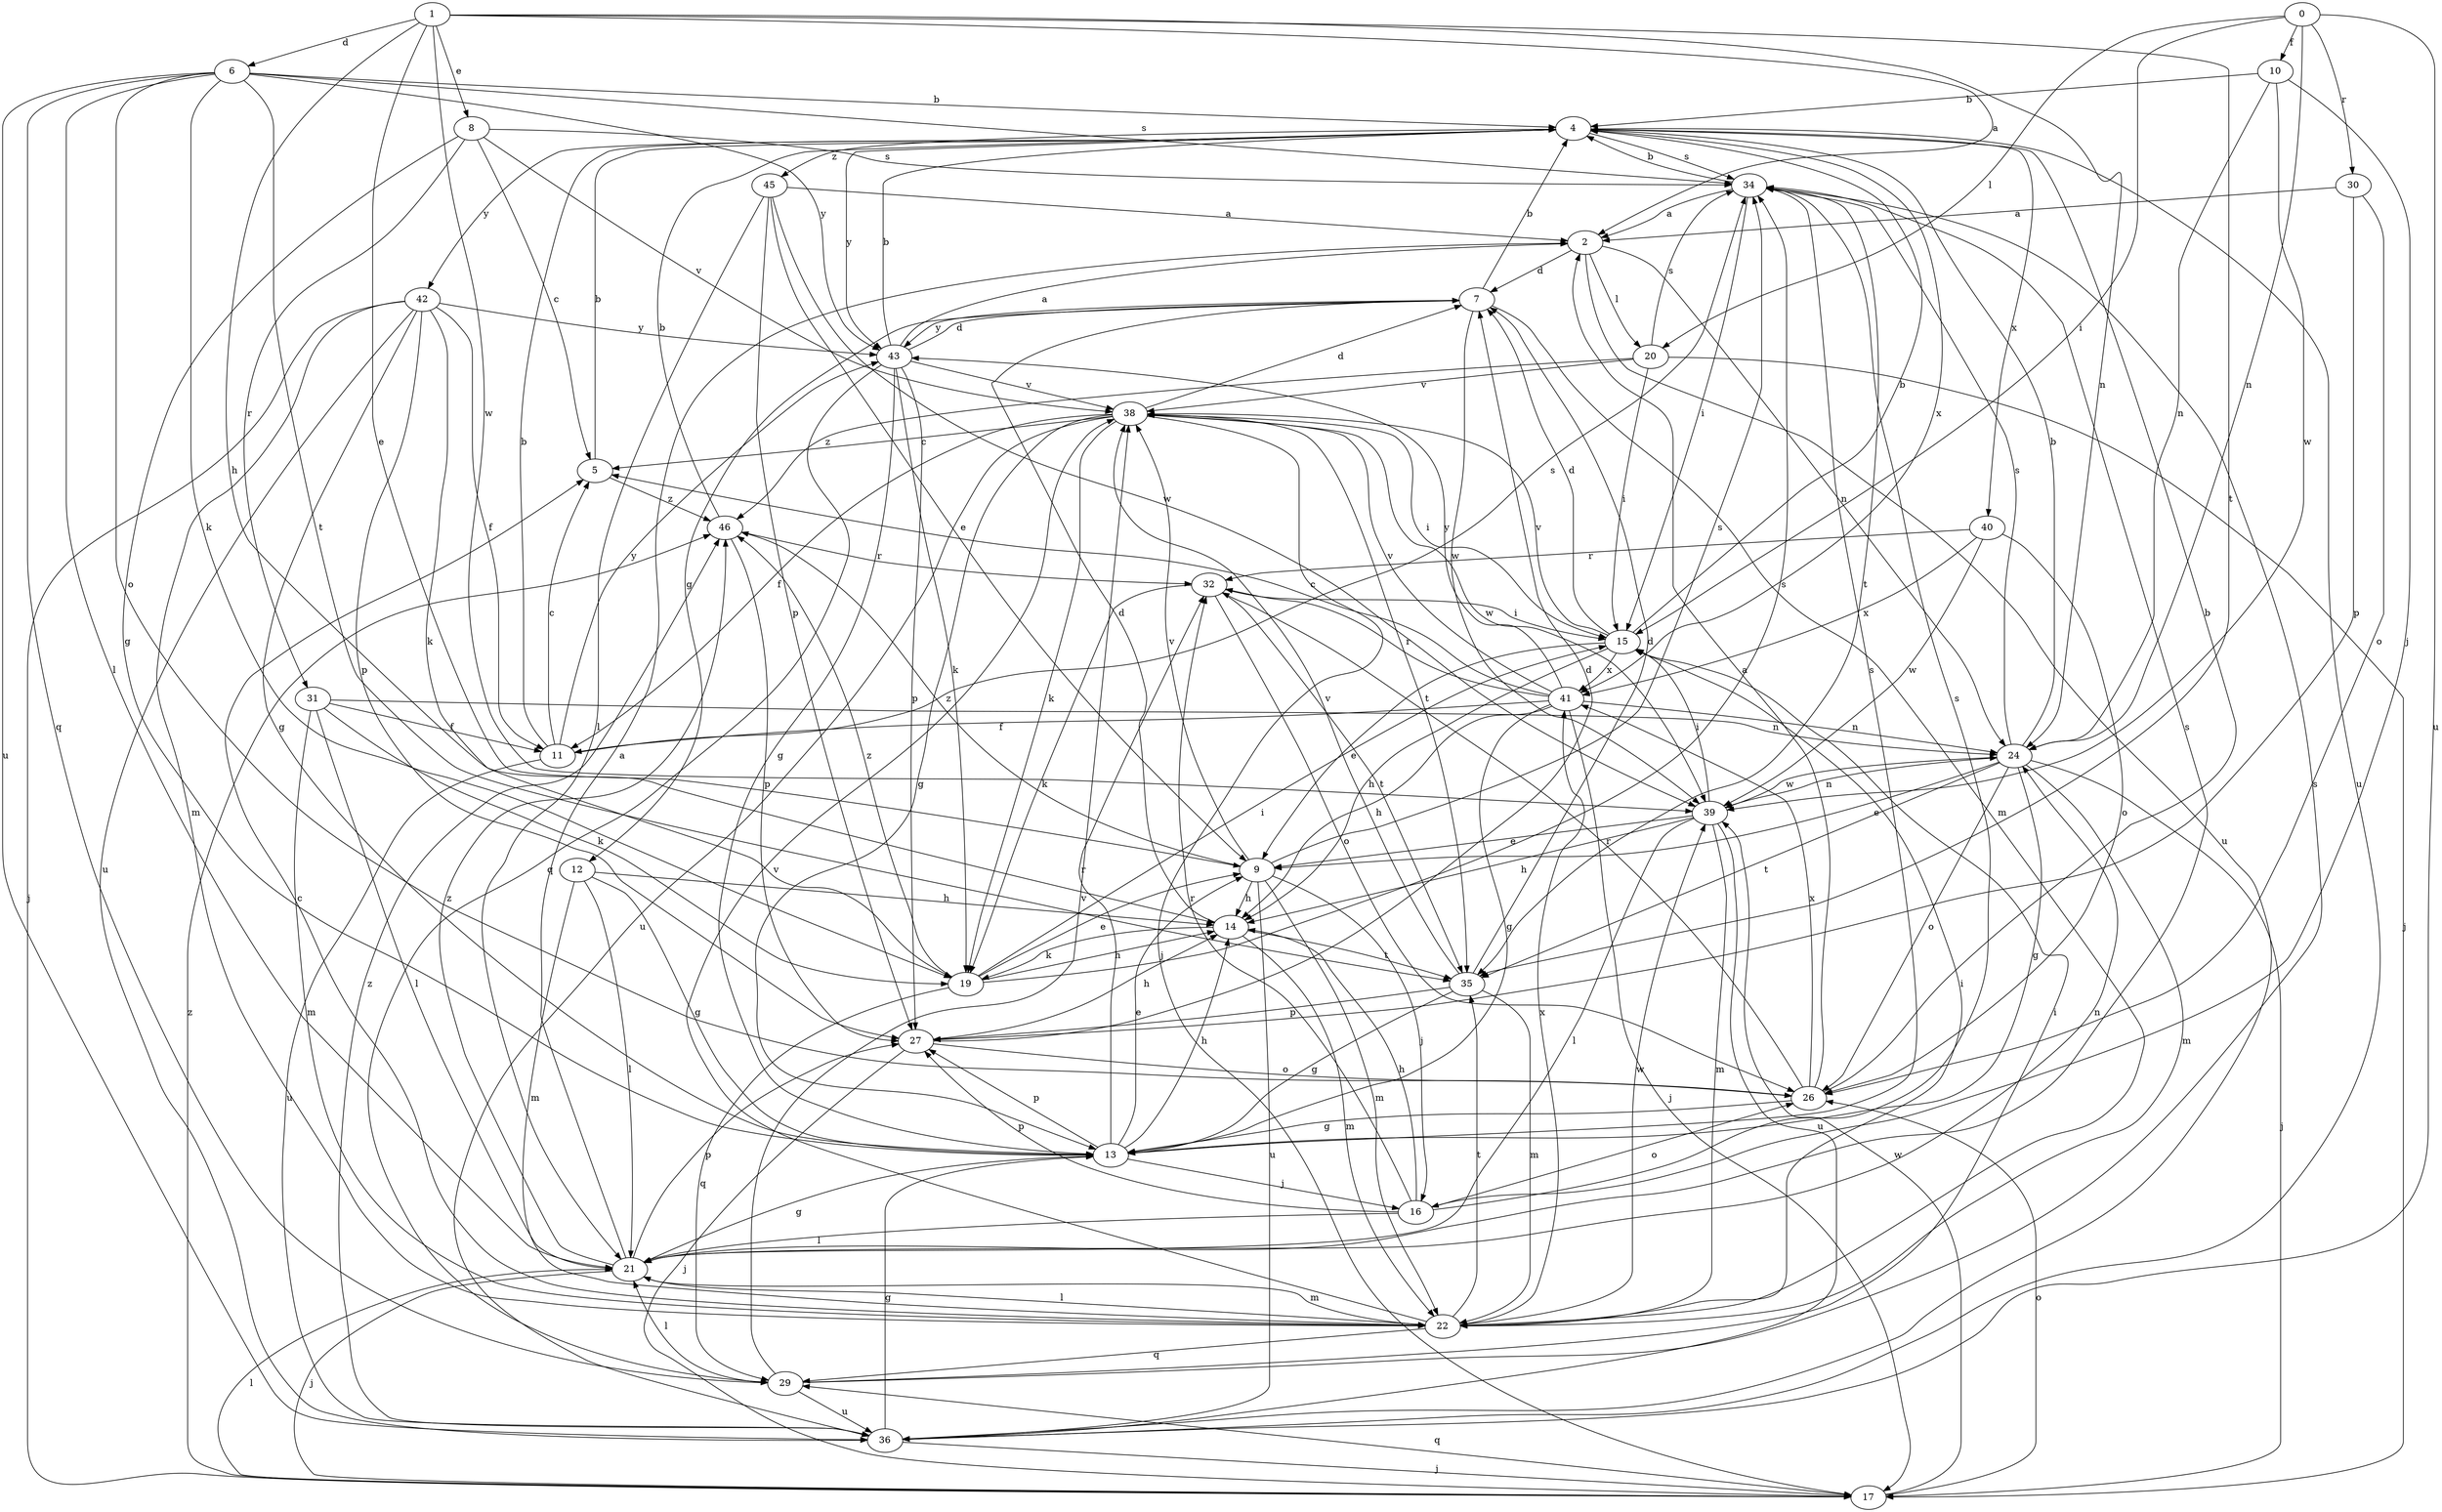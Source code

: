 strict digraph  {
0;
1;
2;
4;
5;
6;
7;
8;
9;
10;
11;
12;
13;
14;
15;
16;
17;
19;
20;
21;
22;
24;
26;
27;
29;
30;
31;
32;
34;
35;
36;
38;
39;
40;
41;
42;
43;
45;
46;
0 -> 10  [label=f];
0 -> 15  [label=i];
0 -> 20  [label=l];
0 -> 24  [label=n];
0 -> 30  [label=r];
0 -> 36  [label=u];
1 -> 2  [label=a];
1 -> 6  [label=d];
1 -> 8  [label=e];
1 -> 9  [label=e];
1 -> 14  [label=h];
1 -> 24  [label=n];
1 -> 35  [label=t];
1 -> 39  [label=w];
2 -> 7  [label=d];
2 -> 20  [label=l];
2 -> 24  [label=n];
2 -> 36  [label=u];
4 -> 34  [label=s];
4 -> 36  [label=u];
4 -> 40  [label=x];
4 -> 41  [label=x];
4 -> 42  [label=y];
4 -> 43  [label=y];
4 -> 45  [label=z];
5 -> 4  [label=b];
5 -> 46  [label=z];
6 -> 4  [label=b];
6 -> 19  [label=k];
6 -> 21  [label=l];
6 -> 26  [label=o];
6 -> 29  [label=q];
6 -> 34  [label=s];
6 -> 35  [label=t];
6 -> 36  [label=u];
6 -> 43  [label=y];
7 -> 4  [label=b];
7 -> 12  [label=g];
7 -> 22  [label=m];
7 -> 39  [label=w];
7 -> 43  [label=y];
8 -> 5  [label=c];
8 -> 13  [label=g];
8 -> 31  [label=r];
8 -> 34  [label=s];
8 -> 38  [label=v];
9 -> 14  [label=h];
9 -> 16  [label=j];
9 -> 22  [label=m];
9 -> 34  [label=s];
9 -> 36  [label=u];
9 -> 38  [label=v];
9 -> 46  [label=z];
10 -> 4  [label=b];
10 -> 16  [label=j];
10 -> 24  [label=n];
10 -> 39  [label=w];
11 -> 4  [label=b];
11 -> 5  [label=c];
11 -> 34  [label=s];
11 -> 36  [label=u];
11 -> 43  [label=y];
12 -> 13  [label=g];
12 -> 14  [label=h];
12 -> 21  [label=l];
12 -> 22  [label=m];
13 -> 9  [label=e];
13 -> 14  [label=h];
13 -> 16  [label=j];
13 -> 27  [label=p];
13 -> 32  [label=r];
13 -> 34  [label=s];
14 -> 7  [label=d];
14 -> 19  [label=k];
14 -> 22  [label=m];
14 -> 35  [label=t];
15 -> 4  [label=b];
15 -> 7  [label=d];
15 -> 9  [label=e];
15 -> 14  [label=h];
15 -> 38  [label=v];
15 -> 41  [label=x];
16 -> 14  [label=h];
16 -> 21  [label=l];
16 -> 26  [label=o];
16 -> 27  [label=p];
16 -> 32  [label=r];
16 -> 34  [label=s];
17 -> 21  [label=l];
17 -> 26  [label=o];
17 -> 29  [label=q];
17 -> 39  [label=w];
17 -> 46  [label=z];
19 -> 9  [label=e];
19 -> 14  [label=h];
19 -> 15  [label=i];
19 -> 29  [label=q];
19 -> 34  [label=s];
19 -> 46  [label=z];
20 -> 15  [label=i];
20 -> 17  [label=j];
20 -> 34  [label=s];
20 -> 38  [label=v];
20 -> 46  [label=z];
21 -> 2  [label=a];
21 -> 13  [label=g];
21 -> 17  [label=j];
21 -> 22  [label=m];
21 -> 24  [label=n];
21 -> 27  [label=p];
21 -> 34  [label=s];
21 -> 46  [label=z];
22 -> 5  [label=c];
22 -> 15  [label=i];
22 -> 21  [label=l];
22 -> 29  [label=q];
22 -> 35  [label=t];
22 -> 38  [label=v];
22 -> 39  [label=w];
22 -> 41  [label=x];
24 -> 4  [label=b];
24 -> 9  [label=e];
24 -> 13  [label=g];
24 -> 17  [label=j];
24 -> 22  [label=m];
24 -> 26  [label=o];
24 -> 34  [label=s];
24 -> 35  [label=t];
24 -> 39  [label=w];
26 -> 2  [label=a];
26 -> 4  [label=b];
26 -> 13  [label=g];
26 -> 32  [label=r];
26 -> 41  [label=x];
27 -> 7  [label=d];
27 -> 14  [label=h];
27 -> 17  [label=j];
27 -> 26  [label=o];
29 -> 15  [label=i];
29 -> 21  [label=l];
29 -> 34  [label=s];
29 -> 36  [label=u];
29 -> 38  [label=v];
30 -> 2  [label=a];
30 -> 26  [label=o];
30 -> 27  [label=p];
31 -> 11  [label=f];
31 -> 19  [label=k];
31 -> 21  [label=l];
31 -> 22  [label=m];
31 -> 24  [label=n];
32 -> 15  [label=i];
32 -> 19  [label=k];
32 -> 26  [label=o];
32 -> 35  [label=t];
34 -> 2  [label=a];
34 -> 4  [label=b];
34 -> 15  [label=i];
34 -> 35  [label=t];
35 -> 7  [label=d];
35 -> 13  [label=g];
35 -> 22  [label=m];
35 -> 27  [label=p];
35 -> 38  [label=v];
36 -> 13  [label=g];
36 -> 17  [label=j];
36 -> 46  [label=z];
38 -> 5  [label=c];
38 -> 7  [label=d];
38 -> 11  [label=f];
38 -> 13  [label=g];
38 -> 15  [label=i];
38 -> 17  [label=j];
38 -> 19  [label=k];
38 -> 35  [label=t];
38 -> 36  [label=u];
38 -> 39  [label=w];
39 -> 9  [label=e];
39 -> 14  [label=h];
39 -> 15  [label=i];
39 -> 21  [label=l];
39 -> 22  [label=m];
39 -> 24  [label=n];
39 -> 36  [label=u];
40 -> 26  [label=o];
40 -> 32  [label=r];
40 -> 39  [label=w];
40 -> 41  [label=x];
41 -> 5  [label=c];
41 -> 11  [label=f];
41 -> 13  [label=g];
41 -> 14  [label=h];
41 -> 17  [label=j];
41 -> 24  [label=n];
41 -> 32  [label=r];
41 -> 38  [label=v];
41 -> 43  [label=y];
42 -> 11  [label=f];
42 -> 13  [label=g];
42 -> 17  [label=j];
42 -> 19  [label=k];
42 -> 22  [label=m];
42 -> 27  [label=p];
42 -> 36  [label=u];
42 -> 43  [label=y];
43 -> 2  [label=a];
43 -> 4  [label=b];
43 -> 7  [label=d];
43 -> 13  [label=g];
43 -> 19  [label=k];
43 -> 27  [label=p];
43 -> 29  [label=q];
43 -> 38  [label=v];
45 -> 2  [label=a];
45 -> 9  [label=e];
45 -> 21  [label=l];
45 -> 27  [label=p];
45 -> 39  [label=w];
46 -> 4  [label=b];
46 -> 27  [label=p];
46 -> 32  [label=r];
}
